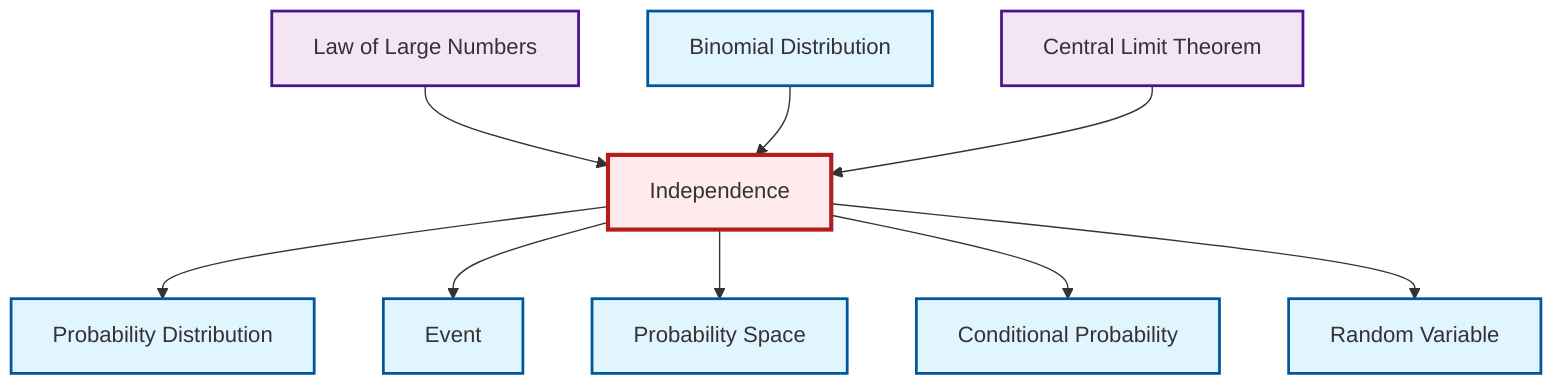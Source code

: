 graph TD
    classDef definition fill:#e1f5fe,stroke:#01579b,stroke-width:2px
    classDef theorem fill:#f3e5f5,stroke:#4a148c,stroke-width:2px
    classDef axiom fill:#fff3e0,stroke:#e65100,stroke-width:2px
    classDef example fill:#e8f5e9,stroke:#1b5e20,stroke-width:2px
    classDef current fill:#ffebee,stroke:#b71c1c,stroke-width:3px
    def-binomial-distribution["Binomial Distribution"]:::definition
    def-event["Event"]:::definition
    def-probability-space["Probability Space"]:::definition
    thm-law-of-large-numbers["Law of Large Numbers"]:::theorem
    def-independence["Independence"]:::definition
    def-conditional-probability["Conditional Probability"]:::definition
    def-probability-distribution["Probability Distribution"]:::definition
    def-random-variable["Random Variable"]:::definition
    thm-central-limit["Central Limit Theorem"]:::theorem
    def-independence --> def-probability-distribution
    def-independence --> def-event
    def-independence --> def-probability-space
    def-independence --> def-conditional-probability
    def-independence --> def-random-variable
    thm-law-of-large-numbers --> def-independence
    def-binomial-distribution --> def-independence
    thm-central-limit --> def-independence
    class def-independence current